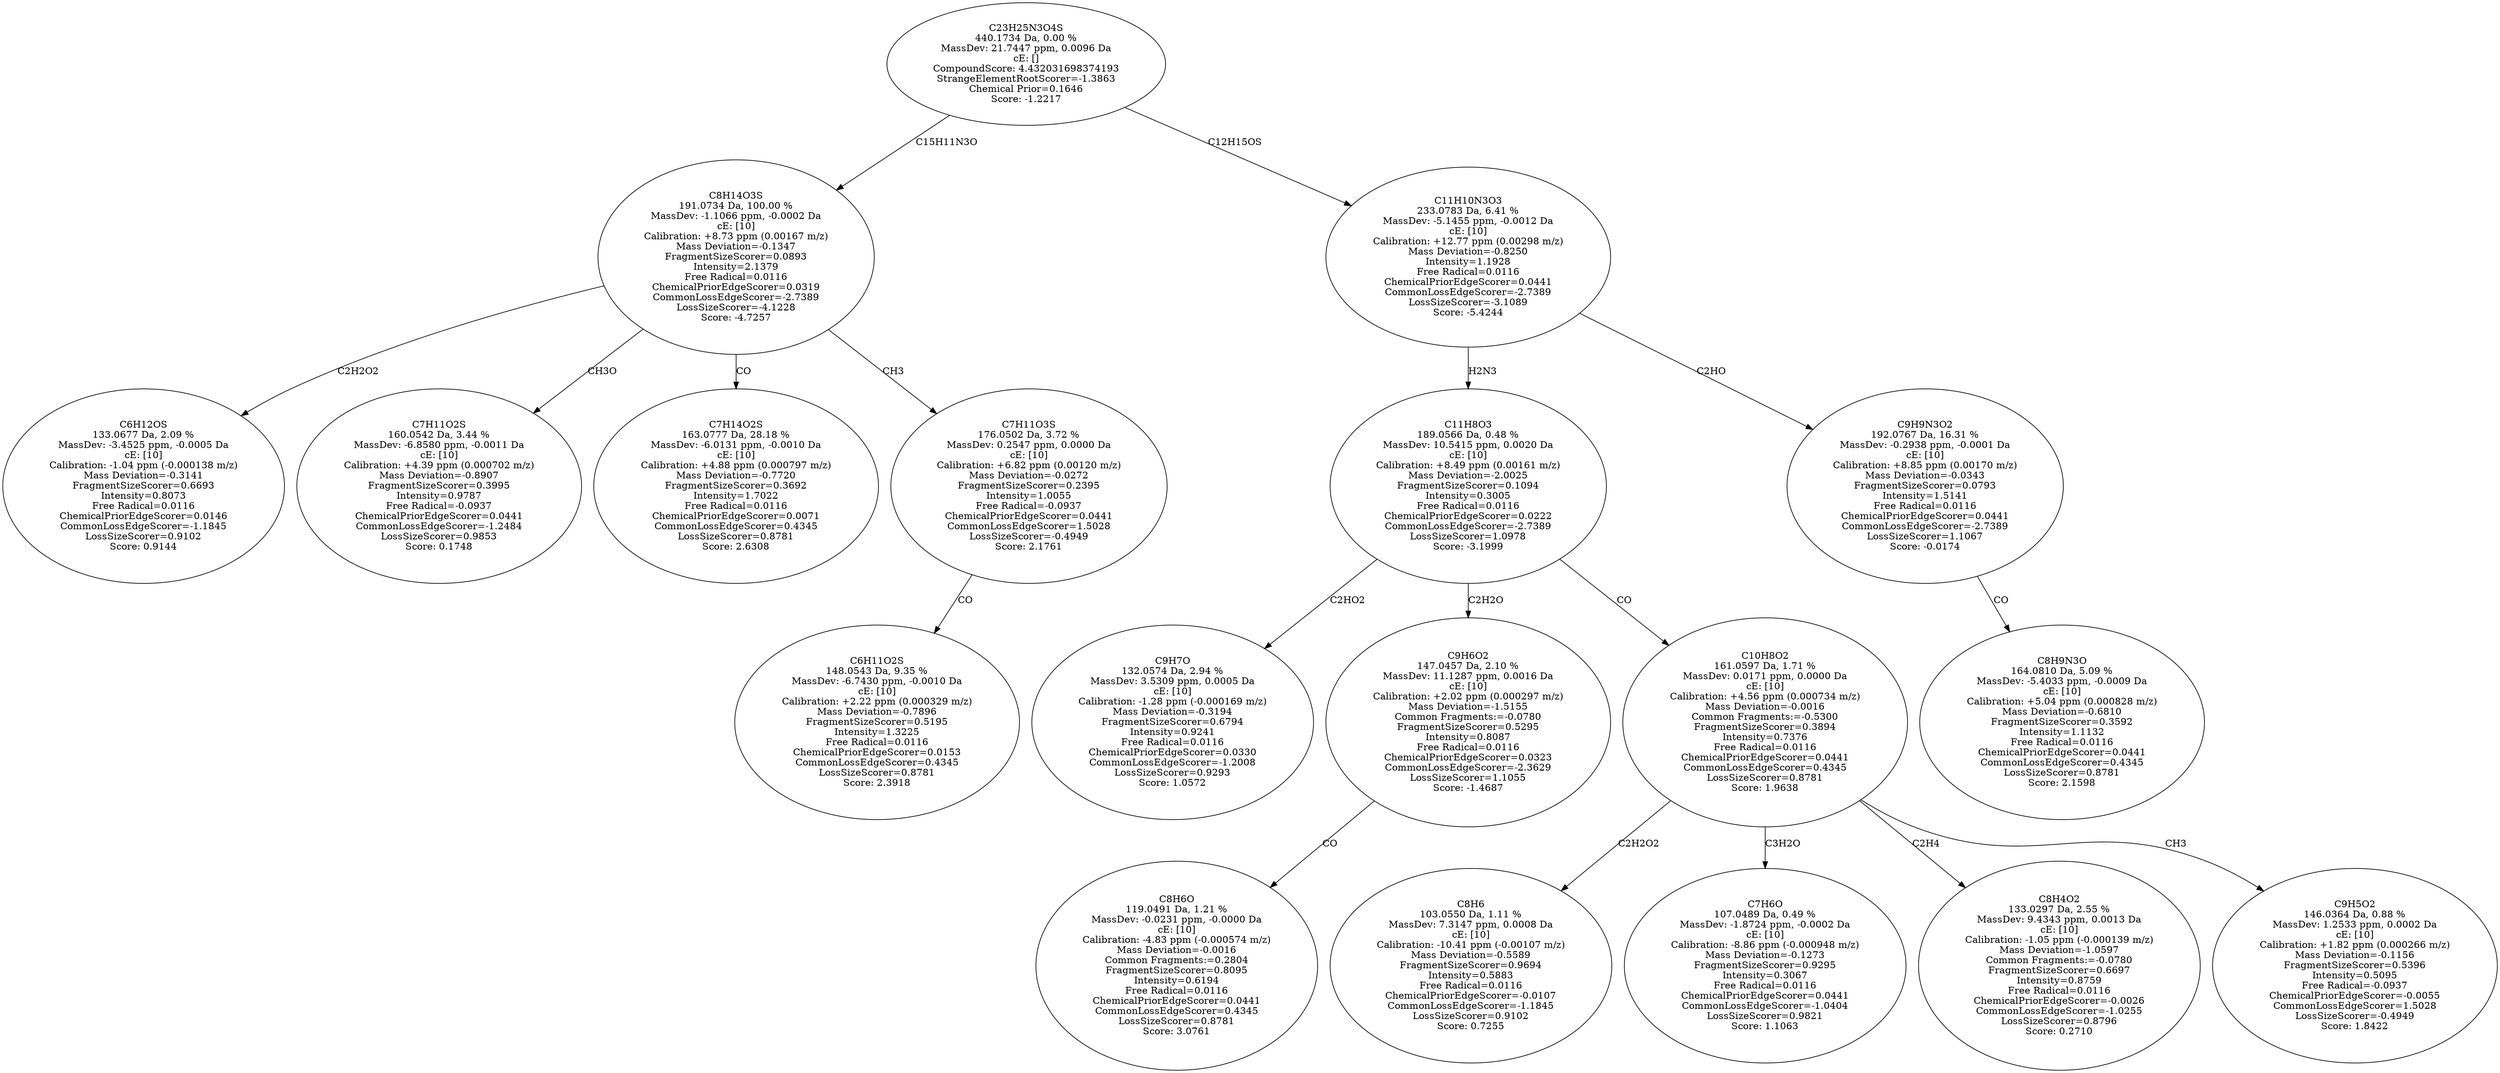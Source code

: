 strict digraph {
v1 [label="C6H12OS\n133.0677 Da, 2.09 %\nMassDev: -3.4525 ppm, -0.0005 Da\ncE: [10]\nCalibration: -1.04 ppm (-0.000138 m/z)\nMass Deviation=-0.3141\nFragmentSizeScorer=0.6693\nIntensity=0.8073\nFree Radical=0.0116\nChemicalPriorEdgeScorer=0.0146\nCommonLossEdgeScorer=-1.1845\nLossSizeScorer=0.9102\nScore: 0.9144"];
v2 [label="C7H11O2S\n160.0542 Da, 3.44 %\nMassDev: -6.8580 ppm, -0.0011 Da\ncE: [10]\nCalibration: +4.39 ppm (0.000702 m/z)\nMass Deviation=-0.8907\nFragmentSizeScorer=0.3995\nIntensity=0.9787\nFree Radical=-0.0937\nChemicalPriorEdgeScorer=0.0441\nCommonLossEdgeScorer=-1.2484\nLossSizeScorer=0.9853\nScore: 0.1748"];
v3 [label="C7H14O2S\n163.0777 Da, 28.18 %\nMassDev: -6.0131 ppm, -0.0010 Da\ncE: [10]\nCalibration: +4.88 ppm (0.000797 m/z)\nMass Deviation=-0.7720\nFragmentSizeScorer=0.3692\nIntensity=1.7022\nFree Radical=0.0116\nChemicalPriorEdgeScorer=0.0071\nCommonLossEdgeScorer=0.4345\nLossSizeScorer=0.8781\nScore: 2.6308"];
v4 [label="C6H11O2S\n148.0543 Da, 9.35 %\nMassDev: -6.7430 ppm, -0.0010 Da\ncE: [10]\nCalibration: +2.22 ppm (0.000329 m/z)\nMass Deviation=-0.7896\nFragmentSizeScorer=0.5195\nIntensity=1.3225\nFree Radical=0.0116\nChemicalPriorEdgeScorer=0.0153\nCommonLossEdgeScorer=0.4345\nLossSizeScorer=0.8781\nScore: 2.3918"];
v5 [label="C7H11O3S\n176.0502 Da, 3.72 %\nMassDev: 0.2547 ppm, 0.0000 Da\ncE: [10]\nCalibration: +6.82 ppm (0.00120 m/z)\nMass Deviation=-0.0272\nFragmentSizeScorer=0.2395\nIntensity=1.0055\nFree Radical=-0.0937\nChemicalPriorEdgeScorer=0.0441\nCommonLossEdgeScorer=1.5028\nLossSizeScorer=-0.4949\nScore: 2.1761"];
v6 [label="C8H14O3S\n191.0734 Da, 100.00 %\nMassDev: -1.1066 ppm, -0.0002 Da\ncE: [10]\nCalibration: +8.73 ppm (0.00167 m/z)\nMass Deviation=-0.1347\nFragmentSizeScorer=0.0893\nIntensity=2.1379\nFree Radical=0.0116\nChemicalPriorEdgeScorer=0.0319\nCommonLossEdgeScorer=-2.7389\nLossSizeScorer=-4.1228\nScore: -4.7257"];
v7 [label="C9H7O\n132.0574 Da, 2.94 %\nMassDev: 3.5309 ppm, 0.0005 Da\ncE: [10]\nCalibration: -1.28 ppm (-0.000169 m/z)\nMass Deviation=-0.3194\nFragmentSizeScorer=0.6794\nIntensity=0.9241\nFree Radical=0.0116\nChemicalPriorEdgeScorer=0.0330\nCommonLossEdgeScorer=-1.2008\nLossSizeScorer=0.9293\nScore: 1.0572"];
v8 [label="C8H6O\n119.0491 Da, 1.21 %\nMassDev: -0.0231 ppm, -0.0000 Da\ncE: [10]\nCalibration: -4.83 ppm (-0.000574 m/z)\nMass Deviation=-0.0016\nCommon Fragments:=0.2804\nFragmentSizeScorer=0.8095\nIntensity=0.6194\nFree Radical=0.0116\nChemicalPriorEdgeScorer=0.0441\nCommonLossEdgeScorer=0.4345\nLossSizeScorer=0.8781\nScore: 3.0761"];
v9 [label="C9H6O2\n147.0457 Da, 2.10 %\nMassDev: 11.1287 ppm, 0.0016 Da\ncE: [10]\nCalibration: +2.02 ppm (0.000297 m/z)\nMass Deviation=-1.5155\nCommon Fragments:=-0.0780\nFragmentSizeScorer=0.5295\nIntensity=0.8087\nFree Radical=0.0116\nChemicalPriorEdgeScorer=0.0323\nCommonLossEdgeScorer=-2.3629\nLossSizeScorer=1.1055\nScore: -1.4687"];
v10 [label="C8H6\n103.0550 Da, 1.11 %\nMassDev: 7.3147 ppm, 0.0008 Da\ncE: [10]\nCalibration: -10.41 ppm (-0.00107 m/z)\nMass Deviation=-0.5589\nFragmentSizeScorer=0.9694\nIntensity=0.5883\nFree Radical=0.0116\nChemicalPriorEdgeScorer=-0.0107\nCommonLossEdgeScorer=-1.1845\nLossSizeScorer=0.9102\nScore: 0.7255"];
v11 [label="C7H6O\n107.0489 Da, 0.49 %\nMassDev: -1.8724 ppm, -0.0002 Da\ncE: [10]\nCalibration: -8.86 ppm (-0.000948 m/z)\nMass Deviation=-0.1273\nFragmentSizeScorer=0.9295\nIntensity=0.3067\nFree Radical=0.0116\nChemicalPriorEdgeScorer=0.0441\nCommonLossEdgeScorer=-1.0404\nLossSizeScorer=0.9821\nScore: 1.1063"];
v12 [label="C8H4O2\n133.0297 Da, 2.55 %\nMassDev: 9.4343 ppm, 0.0013 Da\ncE: [10]\nCalibration: -1.05 ppm (-0.000139 m/z)\nMass Deviation=-1.0597\nCommon Fragments:=-0.0780\nFragmentSizeScorer=0.6697\nIntensity=0.8759\nFree Radical=0.0116\nChemicalPriorEdgeScorer=-0.0026\nCommonLossEdgeScorer=-1.0255\nLossSizeScorer=0.8796\nScore: 0.2710"];
v13 [label="C9H5O2\n146.0364 Da, 0.88 %\nMassDev: 1.2533 ppm, 0.0002 Da\ncE: [10]\nCalibration: +1.82 ppm (0.000266 m/z)\nMass Deviation=-0.1156\nFragmentSizeScorer=0.5396\nIntensity=0.5095\nFree Radical=-0.0937\nChemicalPriorEdgeScorer=-0.0055\nCommonLossEdgeScorer=1.5028\nLossSizeScorer=-0.4949\nScore: 1.8422"];
v14 [label="C10H8O2\n161.0597 Da, 1.71 %\nMassDev: 0.0171 ppm, 0.0000 Da\ncE: [10]\nCalibration: +4.56 ppm (0.000734 m/z)\nMass Deviation=-0.0016\nCommon Fragments:=-0.5300\nFragmentSizeScorer=0.3894\nIntensity=0.7376\nFree Radical=0.0116\nChemicalPriorEdgeScorer=0.0441\nCommonLossEdgeScorer=0.4345\nLossSizeScorer=0.8781\nScore: 1.9638"];
v15 [label="C11H8O3\n189.0566 Da, 0.48 %\nMassDev: 10.5415 ppm, 0.0020 Da\ncE: [10]\nCalibration: +8.49 ppm (0.00161 m/z)\nMass Deviation=-2.0025\nFragmentSizeScorer=0.1094\nIntensity=0.3005\nFree Radical=0.0116\nChemicalPriorEdgeScorer=0.0222\nCommonLossEdgeScorer=-2.7389\nLossSizeScorer=1.0978\nScore: -3.1999"];
v16 [label="C8H9N3O\n164.0810 Da, 5.09 %\nMassDev: -5.4033 ppm, -0.0009 Da\ncE: [10]\nCalibration: +5.04 ppm (0.000828 m/z)\nMass Deviation=-0.6810\nFragmentSizeScorer=0.3592\nIntensity=1.1132\nFree Radical=0.0116\nChemicalPriorEdgeScorer=0.0441\nCommonLossEdgeScorer=0.4345\nLossSizeScorer=0.8781\nScore: 2.1598"];
v17 [label="C9H9N3O2\n192.0767 Da, 16.31 %\nMassDev: -0.2938 ppm, -0.0001 Da\ncE: [10]\nCalibration: +8.85 ppm (0.00170 m/z)\nMass Deviation=-0.0343\nFragmentSizeScorer=0.0793\nIntensity=1.5141\nFree Radical=0.0116\nChemicalPriorEdgeScorer=0.0441\nCommonLossEdgeScorer=-2.7389\nLossSizeScorer=1.1067\nScore: -0.0174"];
v18 [label="C11H10N3O3\n233.0783 Da, 6.41 %\nMassDev: -5.1455 ppm, -0.0012 Da\ncE: [10]\nCalibration: +12.77 ppm (0.00298 m/z)\nMass Deviation=-0.8250\nIntensity=1.1928\nFree Radical=0.0116\nChemicalPriorEdgeScorer=0.0441\nCommonLossEdgeScorer=-2.7389\nLossSizeScorer=-3.1089\nScore: -5.4244"];
v19 [label="C23H25N3O4S\n440.1734 Da, 0.00 %\nMassDev: 21.7447 ppm, 0.0096 Da\ncE: []\nCompoundScore: 4.432031698374193\nStrangeElementRootScorer=-1.3863\nChemical Prior=0.1646\nScore: -1.2217"];
v6 -> v1 [label="C2H2O2"];
v6 -> v2 [label="CH3O"];
v6 -> v3 [label="CO"];
v5 -> v4 [label="CO"];
v6 -> v5 [label="CH3"];
v19 -> v6 [label="C15H11N3O"];
v15 -> v7 [label="C2HO2"];
v9 -> v8 [label="CO"];
v15 -> v9 [label="C2H2O"];
v14 -> v10 [label="C2H2O2"];
v14 -> v11 [label="C3H2O"];
v14 -> v12 [label="C2H4"];
v14 -> v13 [label="CH3"];
v15 -> v14 [label="CO"];
v18 -> v15 [label="H2N3"];
v17 -> v16 [label="CO"];
v18 -> v17 [label="C2HO"];
v19 -> v18 [label="C12H15OS"];
}